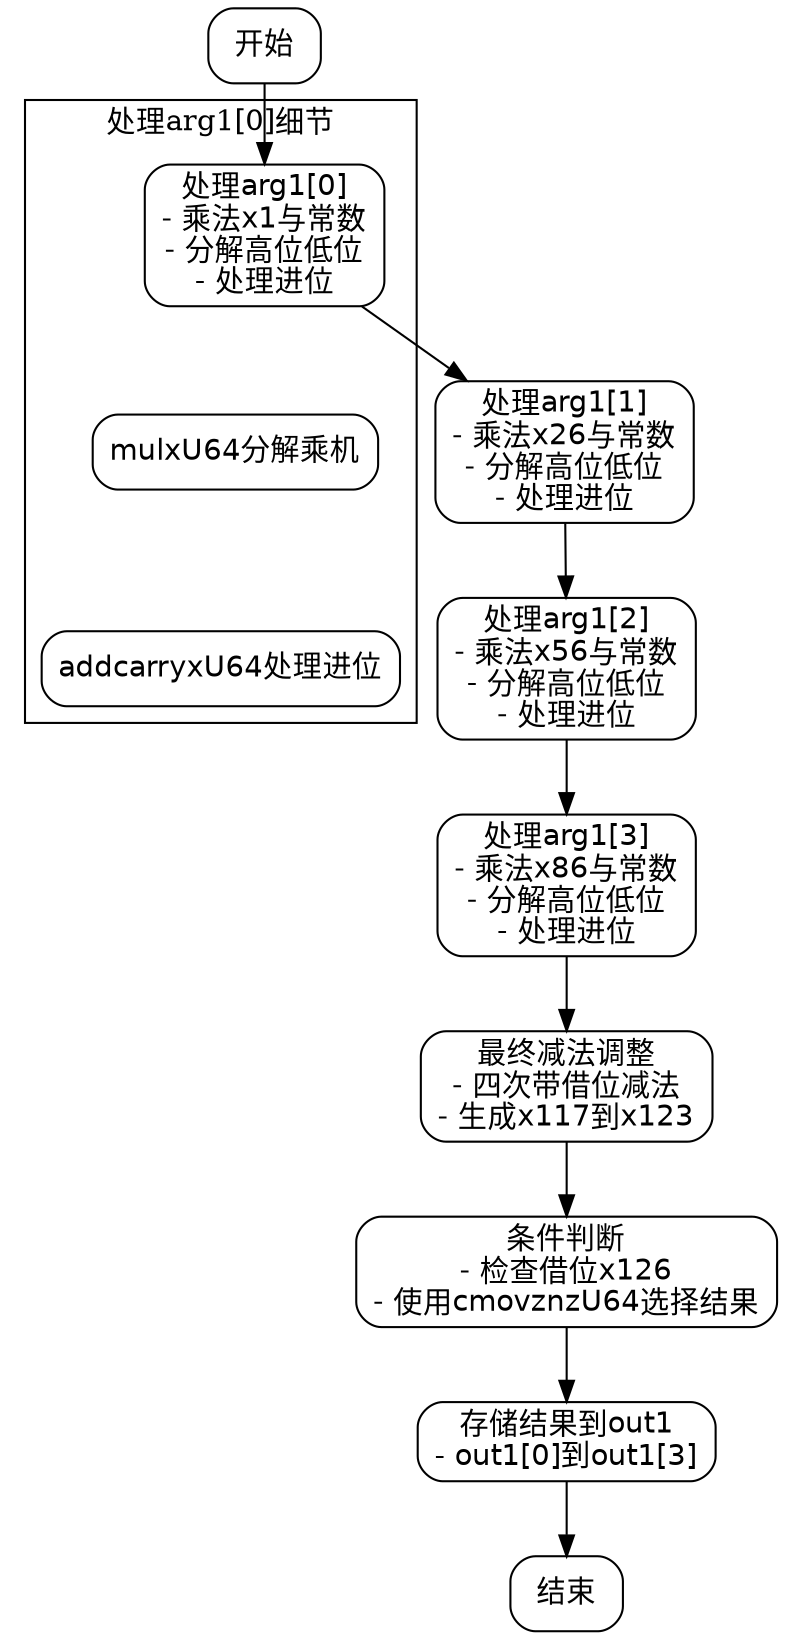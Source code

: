 
digraph flowchart {
    node [shape=rectangle, style=rounded, fontname=Helvetica];
    edge [fontname=Helvetica];

    start [label="开始"];
    process_arg0 [label="处理arg1[0]\n- 乘法x1与常数\n- 分解高位低位\n- 处理进位"];
    process_arg1 [label="处理arg1[1]\n- 乘法x26与常数\n- 分解高位低位\n- 处理进位"];
    process_arg2 [label="处理arg1[2]\n- 乘法x56与常数\n- 分解高位低位\n- 处理进位"];
    process_arg3 [label="处理arg1[3]\n- 乘法x86与常数\n- 分解高位低位\n- 处理进位"];
    final_subtractions [label="最终减法调整\n- 四次带借位减法\n- 生成x117到x123"];
    condition_check [label="条件判断\n- 检查借位x126\n- 使用cmovznzU64选择结果"];
    store_result [label="存储结果到out1\n- out1[0]到out1[3]"];
    end [label="结束"];

    start -> process_arg0;
    process_arg0 -> process_arg1;
    process_arg1 -> process_arg2;
    process_arg2 -> process_arg3;
    process_arg3 -> final_subtractions;
    final_subtractions -> condition_check;
    condition_check -> store_result;
    store_result -> end;

    // 内部操作示例（可折叠）
    subgraph cluster_arg0 {
        label="处理arg1[0]细节";
        mul_arg0 [label="mulxU64分解乘机"];
        addcarry_arg0 [label="addcarryxU64处理进位"];
        process_arg0 -> mul_arg0 [style=invis];
        mul_arg0 -> addcarry_arg0 [style=invis];
    }

    // 类似子图可添加其他处理步骤...
}
